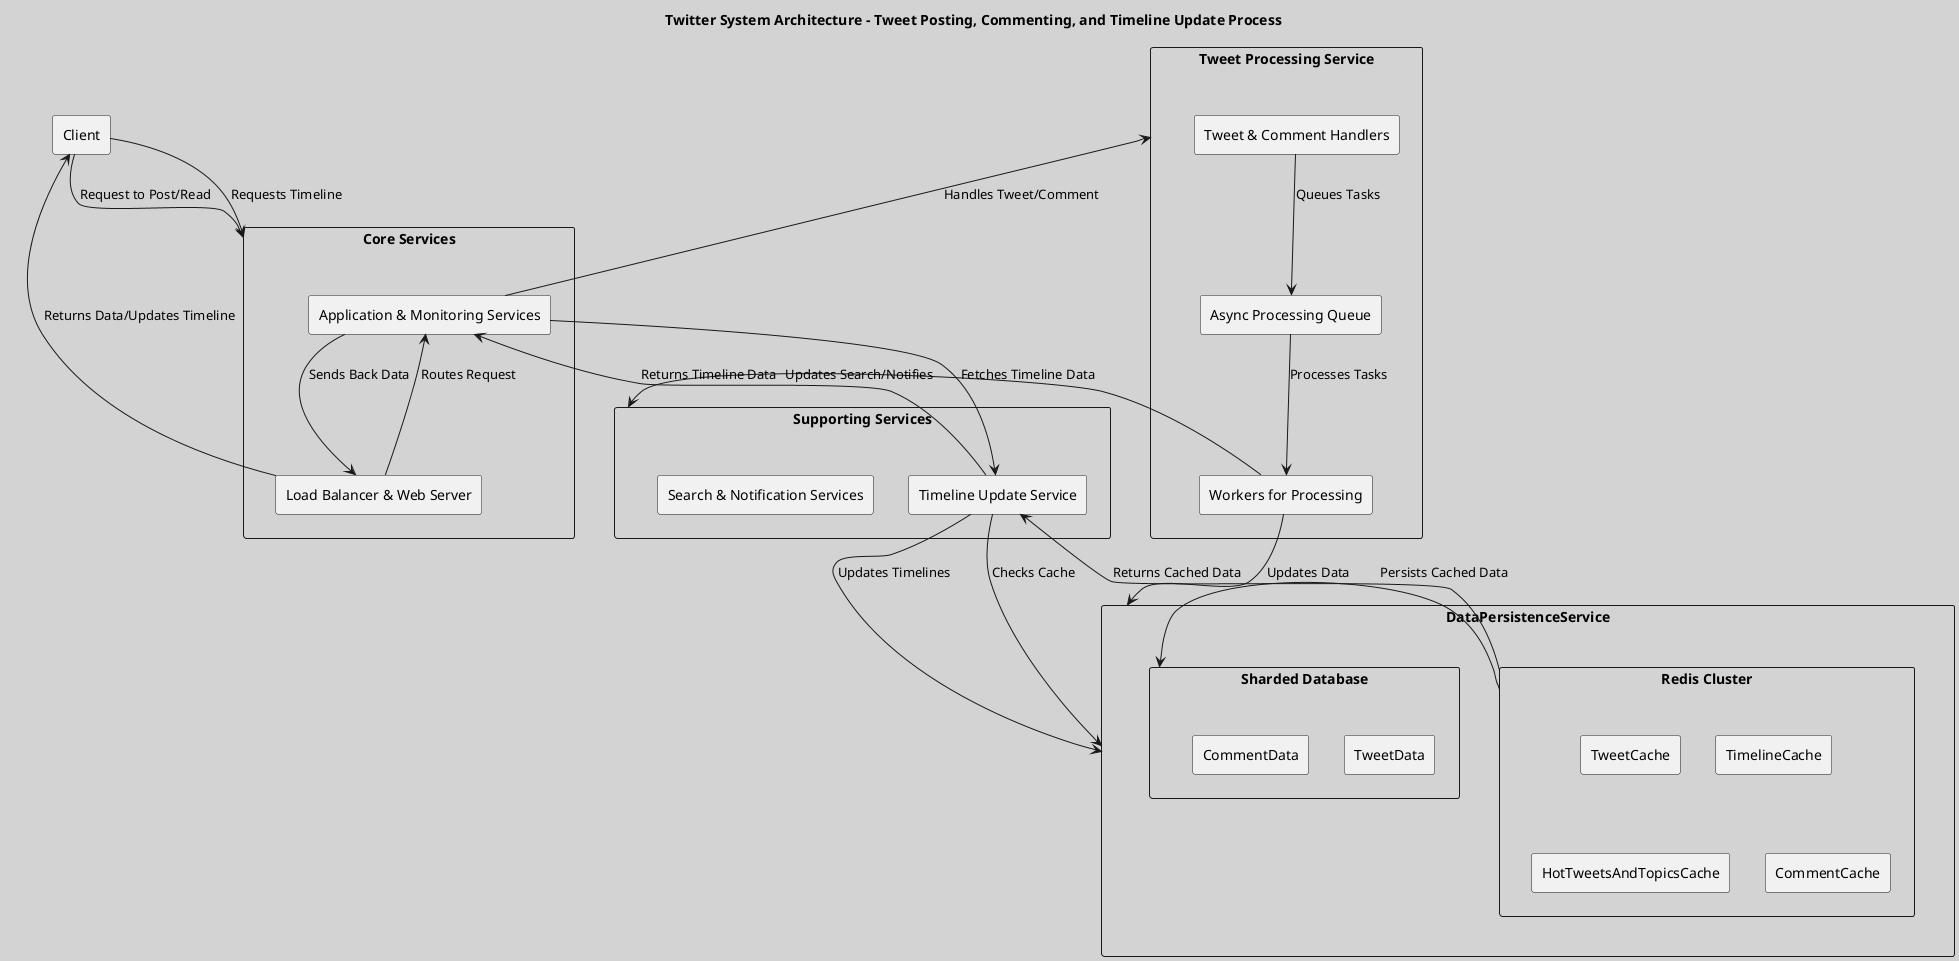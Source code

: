 @startuml

skinparam backgroundColor #D3D3D3

title Twitter System Architecture - Tweet Posting, Commenting, and Timeline Update Process

rectangle Client

rectangle "Core Services" as Core {
    rectangle "Load Balancer & Web Server" as LBWS
    rectangle "Application & Monitoring Services" as AMS
}

rectangle "Tweet Processing Service" as TPS {
    rectangle "Tweet & Comment Handlers" as TCH
    rectangle "Async Processing Queue" as APQ
    rectangle "Workers for Processing" as Workers
}

rectangle "Supporting Services" as SS {
    rectangle "Search & Notification Services" as SNS
    rectangle "Timeline Update Service" as TUS
}

rectangle "DataPersistenceService" as DPS {
    rectangle "Redis Cluster" as Redis {
        rectangle TweetCache
            rectangle TimelineCache
            rectangle HotTweetsAndTopicsCache
        rectangle CommentCache
    }
    rectangle "Sharded Database" as Database {
        rectangle TweetData
        rectangle CommentData
    }
}

Client -down-> Core : Request to Post/Read
LBWS -down-> AMS : Routes Request
AMS -down-> TPS : Handles Tweet/Comment
TCH -down-> APQ : Queues Tasks
APQ -down-> Workers : Processes Tasks
Workers -down-> DPS : Updates Data
Redis -> Database : Persists Cached Data
Workers -down-> SS : Updates Search/Notifies
TUS -down-> DPS : Updates Timelines
Client -down-> Core : Requests Timeline
AMS -down-> TUS : Fetches Timeline Data
TUS -down-> DPS : Checks Cache
Redis -> TUS : Returns Cached Data
TUS -> AMS : Returns Timeline Data
AMS -> LBWS : Sends Back Data
LBWS -> Client : Returns Data/Updates Timeline

@enduml
